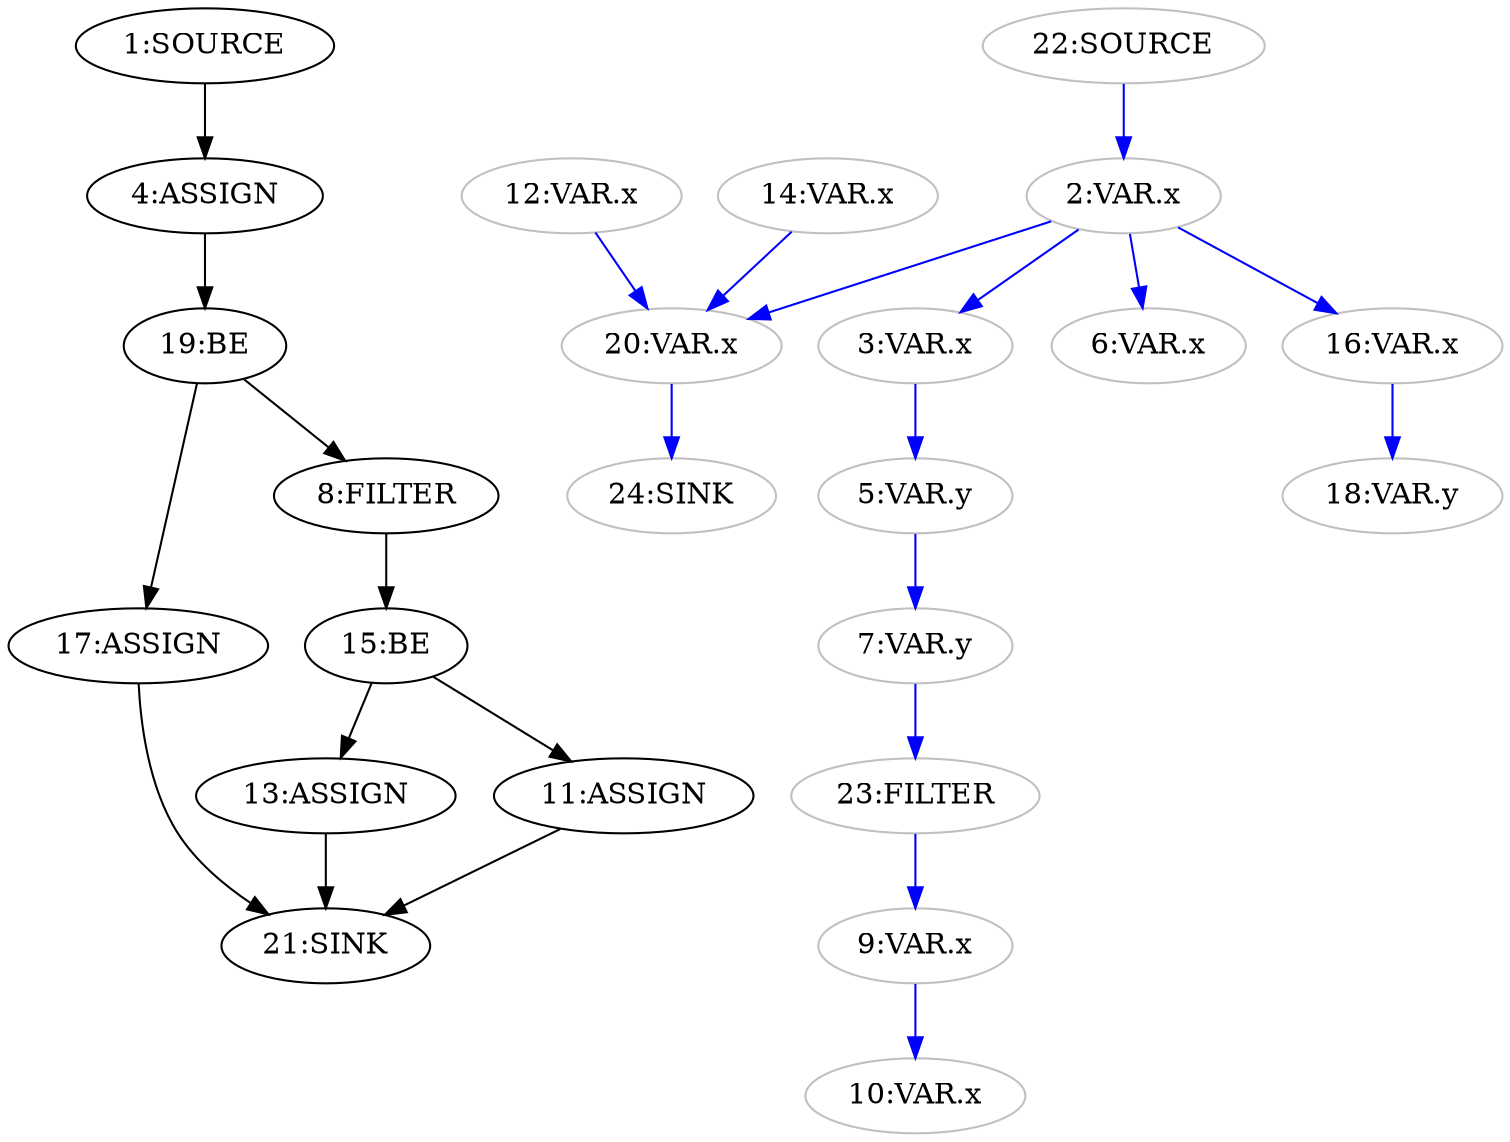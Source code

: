 digraph {
  n13 [label="13:ASSIGN"];
  n11 [label="11:ASSIGN"];
  n17 [label="17:ASSIGN"];
  n4 [label="4:ASSIGN"];
  n15 [label="15:BE"];
  n19 [label="19:BE"];
  n8 [label="8:FILTER"];
  n1 [label="1:SOURCE"];
  n21 [label="21:SINK"];
  n2 [label="2:VAR.x" color="grey"];
  n3 [label="3:VAR.x" color="grey"];
  n5 [label="5:VAR.y" color="grey"];
  n6 [label="6:VAR.x" color="grey"];
  n7 [label="7:VAR.y" color="grey"];
  n9 [label="9:VAR.x" color="grey"];
  n10 [label="10:VAR.x" color="grey"];
  n12 [label="12:VAR.x" color="grey"];
  n14 [label="14:VAR.x" color="grey"];
  n16 [label="16:VAR.x" color="grey"];
  n18 [label="18:VAR.y" color="grey"];
  n20 [label="20:VAR.x" color="grey"];
  n22 [label="22:SOURCE" color="grey"];
  n23 [label="23:FILTER" color="grey"];
  n24 [label="24:SINK" color="grey"];
  n1 -> n4 [color="black"];
  n4 -> n19 [color="black"];
  n8 -> n15 [color="black"];
  n11 -> n21 [color="black"];
  n13 -> n21 [color="black"];
  n15 -> n11 [color="black"];
  n15 -> n13 [color="black"];
  n17 -> n21 [color="black"];
  n19 -> n8 [color="black"];
  n19 -> n17 [color="black"];
  n2 -> n3 [color="blue"];
  n2 -> n6 [color="blue"];
  n2 -> n16 [color="blue"];
  n2 -> n20 [color="blue"];
  n3 -> n5 [color="blue"];
  n5 -> n7 [color="blue"];
  n7 -> n23 [color="blue"];
  n9 -> n10 [color="blue"];
  n12 -> n20 [color="blue"];
  n14 -> n20 [color="blue"];
  n16 -> n18 [color="blue"];
  n20 -> n24 [color="blue"];
  n22 -> n2 [color="blue"];
  n23 -> n9 [color="blue"];
}
